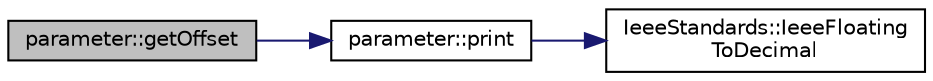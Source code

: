 digraph "parameter::getOffset"
{
  edge [fontname="Helvetica",fontsize="10",labelfontname="Helvetica",labelfontsize="10"];
  node [fontname="Helvetica",fontsize="10",shape=record];
  rankdir="LR";
  Node1 [label="parameter::getOffset",height=0.2,width=0.4,color="black", fillcolor="grey75", style="filled", fontcolor="black"];
  Node1 -> Node2 [color="midnightblue",fontsize="10",style="solid",fontname="Helvetica"];
  Node2 [label="parameter::print",height=0.2,width=0.4,color="black", fillcolor="white", style="filled",URL="$d5/d4e/classparameter.html#a656c1c56f79a157d40f4074528d44f23"];
  Node2 -> Node3 [color="midnightblue",fontsize="10",style="solid",fontname="Helvetica"];
  Node3 [label="IeeeStandards::IeeeFloating\lToDecimal",height=0.2,width=0.4,color="black", fillcolor="white", style="filled",URL="$d6/d23/namespace_ieee_standards.html#a3215bf702bd2a12adf40e54f894d7d27"];
}
